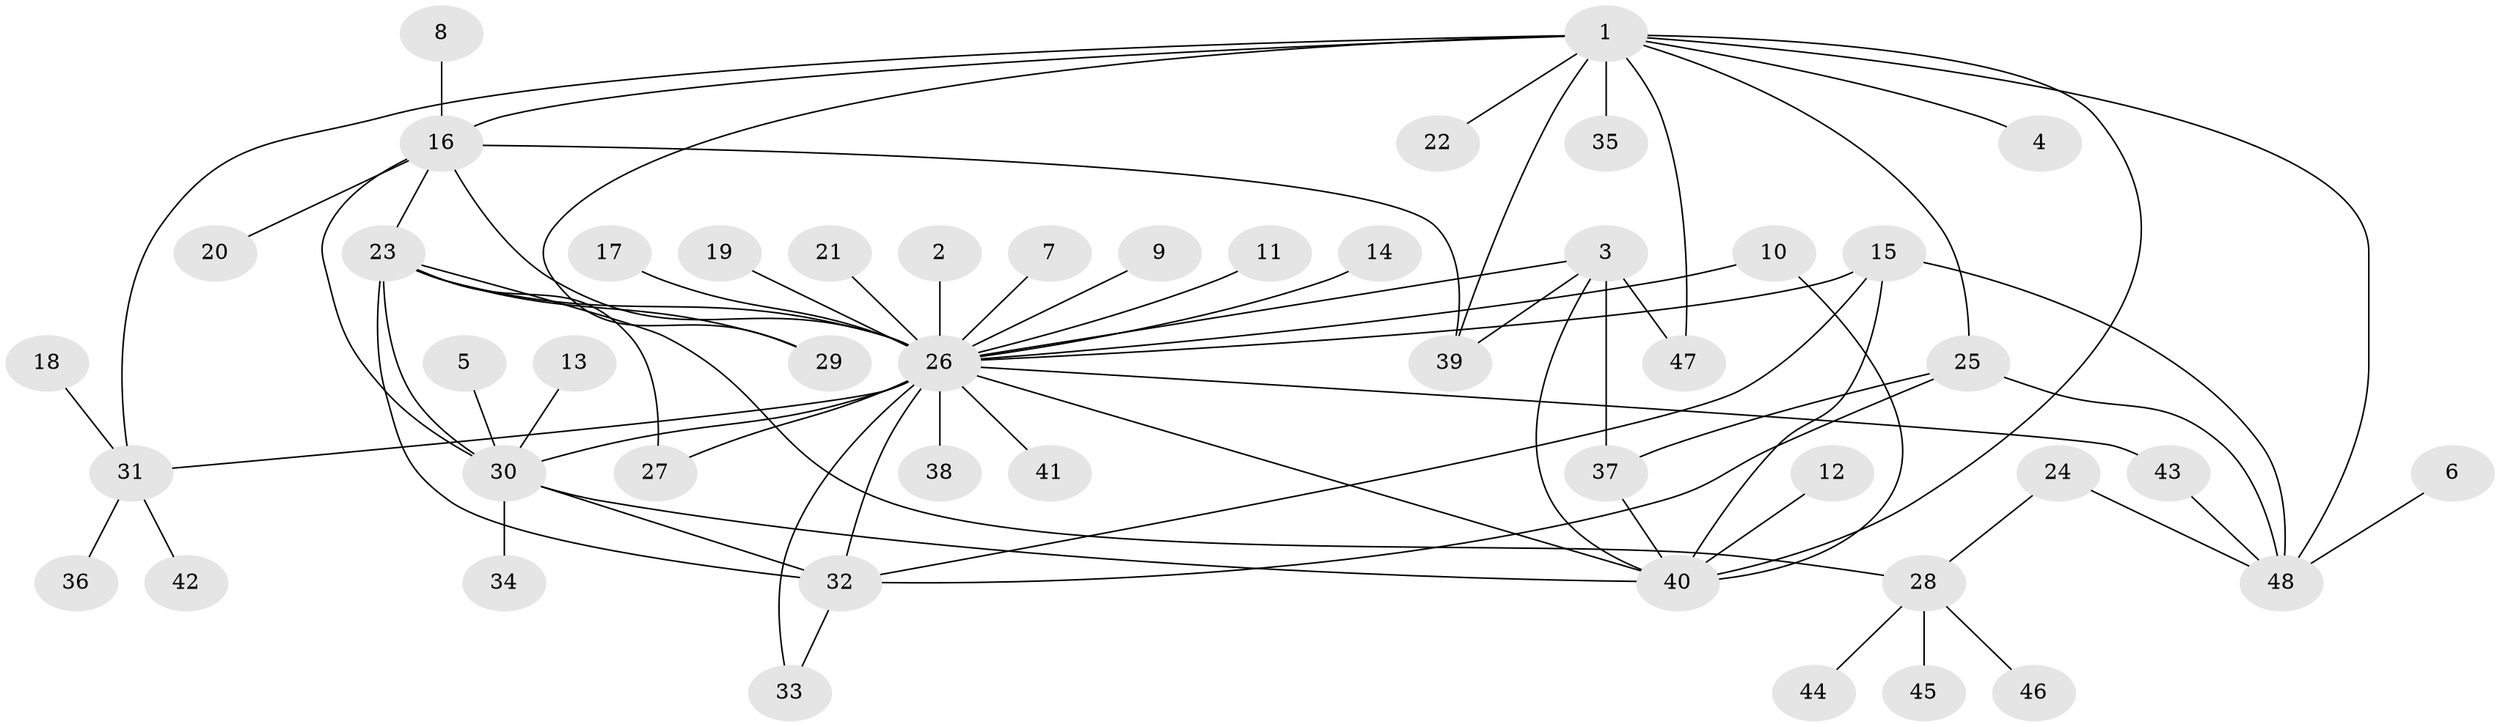 // original degree distribution, {6: 0.043010752688172046, 26: 0.010752688172043012, 8: 0.021505376344086023, 4: 0.07526881720430108, 13: 0.010752688172043012, 2: 0.16129032258064516, 5: 0.053763440860215055, 3: 0.08602150537634409, 7: 0.021505376344086023, 1: 0.5161290322580645}
// Generated by graph-tools (version 1.1) at 2025/49/03/09/25 03:49:52]
// undirected, 48 vertices, 72 edges
graph export_dot {
graph [start="1"]
  node [color=gray90,style=filled];
  1;
  2;
  3;
  4;
  5;
  6;
  7;
  8;
  9;
  10;
  11;
  12;
  13;
  14;
  15;
  16;
  17;
  18;
  19;
  20;
  21;
  22;
  23;
  24;
  25;
  26;
  27;
  28;
  29;
  30;
  31;
  32;
  33;
  34;
  35;
  36;
  37;
  38;
  39;
  40;
  41;
  42;
  43;
  44;
  45;
  46;
  47;
  48;
  1 -- 4 [weight=1.0];
  1 -- 16 [weight=2.0];
  1 -- 22 [weight=1.0];
  1 -- 25 [weight=1.0];
  1 -- 29 [weight=1.0];
  1 -- 31 [weight=1.0];
  1 -- 35 [weight=1.0];
  1 -- 39 [weight=1.0];
  1 -- 40 [weight=1.0];
  1 -- 47 [weight=1.0];
  1 -- 48 [weight=2.0];
  2 -- 26 [weight=1.0];
  3 -- 26 [weight=1.0];
  3 -- 37 [weight=1.0];
  3 -- 39 [weight=1.0];
  3 -- 40 [weight=1.0];
  3 -- 47 [weight=1.0];
  5 -- 30 [weight=1.0];
  6 -- 48 [weight=1.0];
  7 -- 26 [weight=1.0];
  8 -- 16 [weight=1.0];
  9 -- 26 [weight=1.0];
  10 -- 26 [weight=1.0];
  10 -- 40 [weight=1.0];
  11 -- 26 [weight=1.0];
  12 -- 40 [weight=1.0];
  13 -- 30 [weight=1.0];
  14 -- 26 [weight=1.0];
  15 -- 26 [weight=1.0];
  15 -- 32 [weight=1.0];
  15 -- 40 [weight=1.0];
  15 -- 48 [weight=1.0];
  16 -- 20 [weight=1.0];
  16 -- 23 [weight=1.0];
  16 -- 26 [weight=2.0];
  16 -- 30 [weight=2.0];
  16 -- 39 [weight=1.0];
  17 -- 26 [weight=1.0];
  18 -- 31 [weight=1.0];
  19 -- 26 [weight=1.0];
  21 -- 26 [weight=1.0];
  23 -- 26 [weight=1.0];
  23 -- 27 [weight=1.0];
  23 -- 28 [weight=1.0];
  23 -- 29 [weight=1.0];
  23 -- 30 [weight=1.0];
  23 -- 32 [weight=1.0];
  24 -- 28 [weight=1.0];
  24 -- 48 [weight=2.0];
  25 -- 32 [weight=1.0];
  25 -- 37 [weight=1.0];
  25 -- 48 [weight=1.0];
  26 -- 27 [weight=1.0];
  26 -- 30 [weight=1.0];
  26 -- 31 [weight=1.0];
  26 -- 32 [weight=1.0];
  26 -- 33 [weight=1.0];
  26 -- 38 [weight=1.0];
  26 -- 40 [weight=1.0];
  26 -- 41 [weight=1.0];
  26 -- 43 [weight=1.0];
  28 -- 44 [weight=1.0];
  28 -- 45 [weight=1.0];
  28 -- 46 [weight=1.0];
  30 -- 32 [weight=1.0];
  30 -- 34 [weight=1.0];
  30 -- 40 [weight=1.0];
  31 -- 36 [weight=1.0];
  31 -- 42 [weight=1.0];
  32 -- 33 [weight=1.0];
  37 -- 40 [weight=1.0];
  43 -- 48 [weight=1.0];
}
